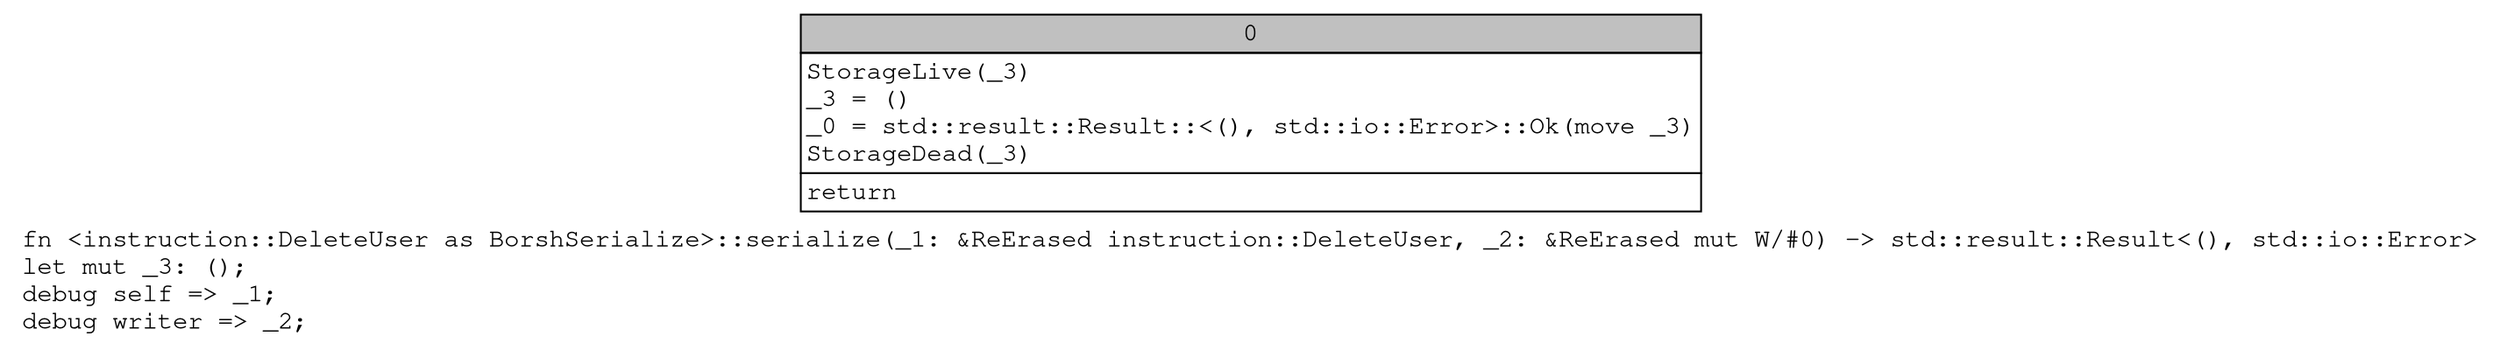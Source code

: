 digraph Mir_0_22999 {
    graph [fontname="Courier, monospace"];
    node [fontname="Courier, monospace"];
    edge [fontname="Courier, monospace"];
    label=<fn &lt;instruction::DeleteUser as BorshSerialize&gt;::serialize(_1: &amp;ReErased instruction::DeleteUser, _2: &amp;ReErased mut W/#0) -&gt; std::result::Result&lt;(), std::io::Error&gt;<br align="left"/>let mut _3: ();<br align="left"/>debug self =&gt; _1;<br align="left"/>debug writer =&gt; _2;<br align="left"/>>;
    bb0__0_22999 [shape="none", label=<<table border="0" cellborder="1" cellspacing="0"><tr><td bgcolor="gray" align="center" colspan="1">0</td></tr><tr><td align="left" balign="left">StorageLive(_3)<br/>_3 = ()<br/>_0 = std::result::Result::&lt;(), std::io::Error&gt;::Ok(move _3)<br/>StorageDead(_3)<br/></td></tr><tr><td align="left">return</td></tr></table>>];
}

